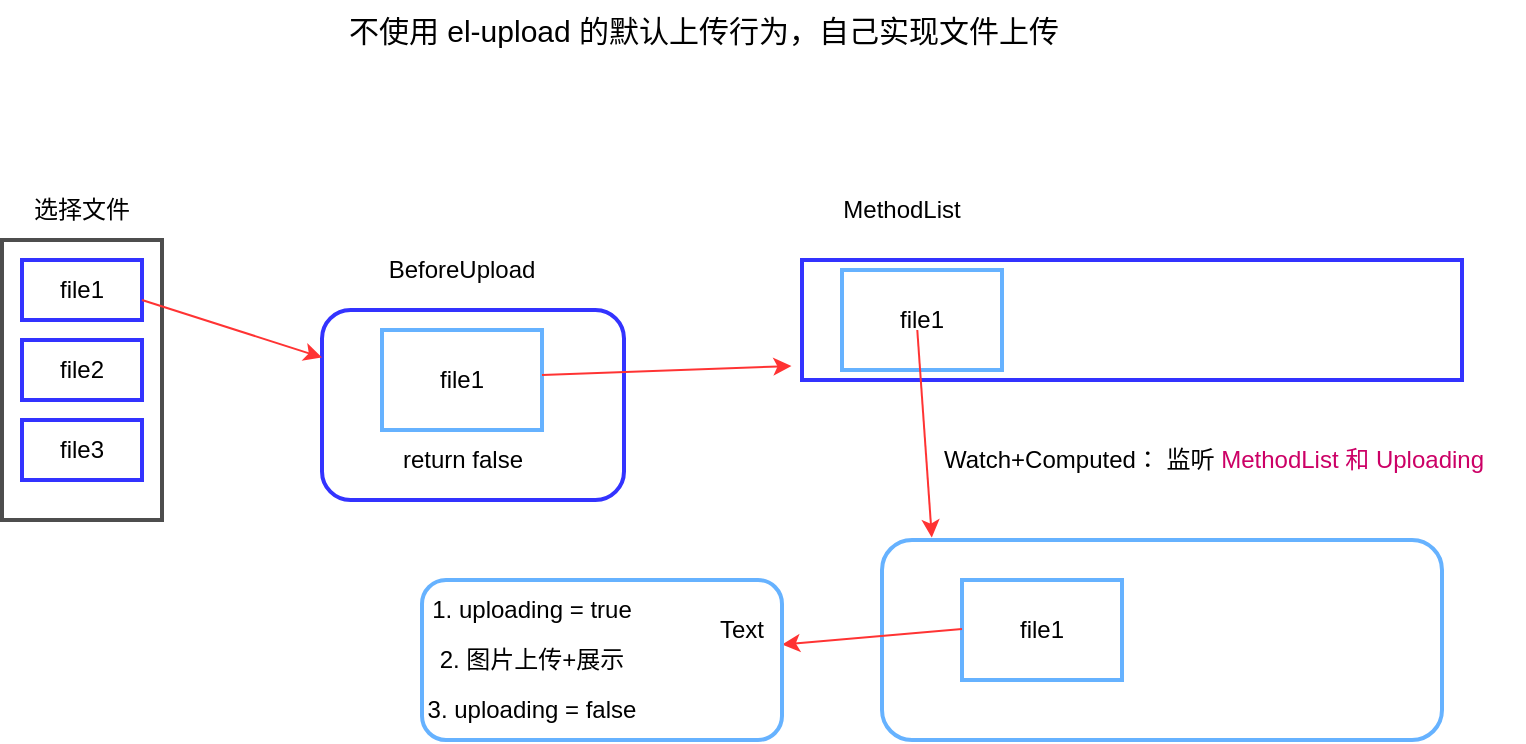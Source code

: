 <mxfile>
    <diagram id="kKvivgWNPXU1f5Ejg2uG" name="第 1 页">
        <mxGraphModel dx="851" dy="481" grid="1" gridSize="10" guides="1" tooltips="1" connect="1" arrows="1" fold="1" page="1" pageScale="1" pageWidth="827" pageHeight="1169" background="#FFFFFF" math="0" shadow="0">
            <root>
                <mxCell id="0"/>
                <mxCell id="1" parent="0"/>
                <mxCell id="2" value="" style="rounded=0;whiteSpace=wrap;html=1;fillColor=none;strokeWidth=2;strokeColor=#4D4D4D;" parent="1" vertex="1">
                    <mxGeometry x="49" y="190" width="80" height="140" as="geometry"/>
                </mxCell>
                <mxCell id="3" value="Text" style="text;html=1;strokeColor=none;fillColor=none;align=center;verticalAlign=middle;whiteSpace=wrap;rounded=0;strokeWidth=2;" parent="1" vertex="1">
                    <mxGeometry x="389" y="370" width="60" height="30" as="geometry"/>
                </mxCell>
                <mxCell id="4" value="&lt;font color=&quot;#000000&quot;&gt;file1&lt;/font&gt;" style="text;html=1;strokeColor=#3333FF;fillColor=none;align=center;verticalAlign=middle;whiteSpace=wrap;rounded=0;strokeWidth=2;" parent="1" vertex="1">
                    <mxGeometry x="59" y="200" width="60" height="30" as="geometry"/>
                </mxCell>
                <mxCell id="5" value="&lt;font color=&quot;#000000&quot;&gt;file2&lt;/font&gt;" style="text;html=1;strokeColor=#3333FF;fillColor=none;align=center;verticalAlign=middle;whiteSpace=wrap;rounded=0;strokeWidth=2;" parent="1" vertex="1">
                    <mxGeometry x="59" y="240" width="60" height="30" as="geometry"/>
                </mxCell>
                <mxCell id="6" value="&lt;font color=&quot;#000000&quot;&gt;file3&lt;/font&gt;" style="text;html=1;strokeColor=#3333FF;fillColor=none;align=center;verticalAlign=middle;whiteSpace=wrap;rounded=0;strokeWidth=2;" parent="1" vertex="1">
                    <mxGeometry x="59" y="280" width="60" height="30" as="geometry"/>
                </mxCell>
                <mxCell id="7" value="" style="rounded=0;whiteSpace=wrap;html=1;strokeColor=#3333FF;strokeWidth=2;fontColor=#000000;fillColor=none;" parent="1" vertex="1">
                    <mxGeometry x="449" y="200" width="330" height="60" as="geometry"/>
                </mxCell>
                <mxCell id="8" value="MethodList" style="text;html=1;strokeColor=none;fillColor=none;align=center;verticalAlign=middle;whiteSpace=wrap;rounded=0;strokeWidth=2;fontColor=#000000;" parent="1" vertex="1">
                    <mxGeometry x="469" y="160" width="60" height="30" as="geometry"/>
                </mxCell>
                <mxCell id="9" value="" style="rounded=1;whiteSpace=wrap;html=1;strokeColor=#3333FF;strokeWidth=2;fontColor=#000000;fillColor=none;" parent="1" vertex="1">
                    <mxGeometry x="209" y="225" width="151" height="95" as="geometry"/>
                </mxCell>
                <mxCell id="10" value="BeforeUpload" style="text;html=1;strokeColor=none;fillColor=none;align=center;verticalAlign=middle;whiteSpace=wrap;rounded=0;strokeWidth=2;fontColor=#000000;" parent="1" vertex="1">
                    <mxGeometry x="249" y="190" width="60" height="30" as="geometry"/>
                </mxCell>
                <mxCell id="11" value="选择文件" style="text;html=1;strokeColor=none;fillColor=none;align=center;verticalAlign=middle;whiteSpace=wrap;rounded=0;strokeWidth=2;fontColor=#000000;" parent="1" vertex="1">
                    <mxGeometry x="59" y="160" width="60" height="30" as="geometry"/>
                </mxCell>
                <mxCell id="12" value="" style="rounded=0;whiteSpace=wrap;html=1;strokeColor=#66B2FF;strokeWidth=2;fontColor=#000000;fillColor=none;" parent="1" vertex="1">
                    <mxGeometry x="239" y="235" width="80" height="50" as="geometry"/>
                </mxCell>
                <mxCell id="13" value="file1" style="text;html=1;strokeColor=none;fillColor=none;align=center;verticalAlign=middle;whiteSpace=wrap;rounded=0;strokeWidth=2;fontColor=#000000;" parent="1" vertex="1">
                    <mxGeometry x="249" y="245" width="60" height="30" as="geometry"/>
                </mxCell>
                <mxCell id="14" value="" style="endArrow=classic;html=1;fontColor=#000000;entryX=0;entryY=0.25;entryDx=0;entryDy=0;strokeColor=#FF3333;" parent="1" target="9" edge="1">
                    <mxGeometry width="50" height="50" relative="1" as="geometry">
                        <mxPoint x="119" y="220" as="sourcePoint"/>
                        <mxPoint x="169" y="170" as="targetPoint"/>
                    </mxGeometry>
                </mxCell>
                <mxCell id="15" value="" style="endArrow=classic;html=1;fontColor=#000000;entryX=-0.016;entryY=0.883;entryDx=0;entryDy=0;strokeColor=#FF3333;entryPerimeter=0;" parent="1" target="7" edge="1">
                    <mxGeometry width="50" height="50" relative="1" as="geometry">
                        <mxPoint x="319" y="257.5" as="sourcePoint"/>
                        <mxPoint x="409" y="280" as="targetPoint"/>
                    </mxGeometry>
                </mxCell>
                <mxCell id="16" value="" style="rounded=0;whiteSpace=wrap;html=1;strokeColor=#66B2FF;strokeWidth=2;fontColor=#000000;fillColor=none;" parent="1" vertex="1">
                    <mxGeometry x="469" y="205" width="80" height="50" as="geometry"/>
                </mxCell>
                <mxCell id="17" value="file1" style="text;html=1;strokeColor=none;fillColor=none;align=center;verticalAlign=middle;whiteSpace=wrap;rounded=0;strokeWidth=2;fontColor=#000000;" parent="1" vertex="1">
                    <mxGeometry x="479" y="215" width="60" height="30" as="geometry"/>
                </mxCell>
                <mxCell id="18" value="" style="rounded=1;whiteSpace=wrap;html=1;strokeColor=#66B2FF;strokeWidth=2;fontColor=#000000;fillColor=none;" parent="1" vertex="1">
                    <mxGeometry x="489" y="340" width="280" height="100" as="geometry"/>
                </mxCell>
                <mxCell id="19" value="Watch+Computed： 监听 &lt;font color=&quot;#cc0066&quot;&gt;MethodList 和 Uploading&lt;/font&gt;" style="text;html=1;strokeColor=none;fillColor=none;align=center;verticalAlign=middle;whiteSpace=wrap;rounded=0;strokeWidth=2;fontColor=#000000;" parent="1" vertex="1">
                    <mxGeometry x="500" y="300" width="310" as="geometry"/>
                </mxCell>
                <mxCell id="20" value="" style="rounded=0;whiteSpace=wrap;html=1;strokeColor=#66B2FF;strokeWidth=2;fontColor=#000000;fillColor=none;" parent="1" vertex="1">
                    <mxGeometry x="529" y="360" width="80" height="50" as="geometry"/>
                </mxCell>
                <mxCell id="21" value="file1" style="text;html=1;strokeColor=none;fillColor=none;align=center;verticalAlign=middle;whiteSpace=wrap;rounded=0;strokeWidth=2;fontColor=#000000;" parent="1" vertex="1">
                    <mxGeometry x="539" y="370" width="60" height="30" as="geometry"/>
                </mxCell>
                <mxCell id="22" value="" style="endArrow=classic;html=1;fontColor=#000000;entryX=0.089;entryY=-0.012;entryDx=0;entryDy=0;strokeColor=#FF3333;entryPerimeter=0;" parent="1" target="18" edge="1">
                    <mxGeometry width="50" height="50" relative="1" as="geometry">
                        <mxPoint x="506.64" y="235" as="sourcePoint"/>
                        <mxPoint x="631.36" y="210.48" as="targetPoint"/>
                    </mxGeometry>
                </mxCell>
                <mxCell id="23" value="" style="endArrow=classic;html=1;fontColor=#000000;strokeColor=#FF3333;" parent="1" target="24" edge="1">
                    <mxGeometry width="50" height="50" relative="1" as="geometry">
                        <mxPoint x="529" y="384.52" as="sourcePoint"/>
                        <mxPoint x="379" y="380" as="targetPoint"/>
                    </mxGeometry>
                </mxCell>
                <mxCell id="24" value="" style="rounded=1;whiteSpace=wrap;html=1;strokeColor=#66B2FF;strokeWidth=2;fontColor=#CC0066;fillColor=none;" parent="1" vertex="1">
                    <mxGeometry x="259" y="360" width="180" height="80" as="geometry"/>
                </mxCell>
                <mxCell id="25" value="1. uploading = true" style="text;html=1;strokeColor=none;fillColor=none;align=center;verticalAlign=middle;whiteSpace=wrap;rounded=0;strokeWidth=2;fontColor=#000000;" parent="1" vertex="1">
                    <mxGeometry x="259" y="360" width="110" height="30" as="geometry"/>
                </mxCell>
                <mxCell id="26" value="2. 图片上传+展示&lt;span style=&quot;color: rgba(0, 0, 0, 0); font-family: monospace; font-size: 0px; text-align: start;&quot;&gt;%3CmxGraphModel%3E%3Croot%3E%3CmxCell%20id%3D%220%22%2F%3E%3CmxCell%20id%3D%221%22%20parent%3D%220%22%2F%3E%3CmxCell%20id%3D%222%22%20value%3D%221.%20uploading%20%3D%20true%22%20style%3D%22text%3Bhtml%3D1%3BstrokeColor%3Dnone%3BfillColor%3Dnone%3Balign%3Dcenter%3BverticalAlign%3Dmiddle%3BwhiteSpace%3Dwrap%3Brounded%3D0%3BstrokeWidth%3D2%3BfontColor%3D%23000000%3B%22%20vertex%3D%221%22%20parent%3D%221%22%3E%3CmxGeometry%20x%3D%22250%22%20y%3D%22230%22%20width%3D%22110%22%20height%3D%2230%22%20as%3D%22geometry%22%2F%3E%3C%2FmxCell%3E%3C%2Froot%3E%3C%2FmxGraphModel%3E&lt;/span&gt;" style="text;html=1;strokeColor=none;fillColor=none;align=center;verticalAlign=middle;whiteSpace=wrap;rounded=0;strokeWidth=2;fontColor=#000000;" parent="1" vertex="1">
                    <mxGeometry x="259" y="385" width="110" height="30" as="geometry"/>
                </mxCell>
                <mxCell id="27" value="3. uploading = false" style="text;html=1;strokeColor=none;fillColor=none;align=center;verticalAlign=middle;whiteSpace=wrap;rounded=0;strokeWidth=2;fontColor=#000000;" parent="1" vertex="1">
                    <mxGeometry x="259" y="410" width="110" height="30" as="geometry"/>
                </mxCell>
                <mxCell id="28" value="&lt;font style=&quot;font-size: 15px;&quot;&gt;不使用 el-upload 的默认上传行为，自己实现文件上传&lt;/font&gt;" style="text;html=1;strokeColor=none;fillColor=none;align=center;verticalAlign=middle;whiteSpace=wrap;rounded=0;strokeWidth=2;fontColor=#000000;" parent="1" vertex="1">
                    <mxGeometry x="220" y="70" width="360" height="30" as="geometry"/>
                </mxCell>
                <mxCell id="29" value="return false" style="text;html=1;strokeColor=none;fillColor=none;align=center;verticalAlign=middle;whiteSpace=wrap;rounded=0;strokeWidth=2;fontColor=#000000;" parent="1" vertex="1">
                    <mxGeometry x="233.5" y="285" width="91" height="30" as="geometry"/>
                </mxCell>
            </root>
        </mxGraphModel>
    </diagram>
</mxfile>